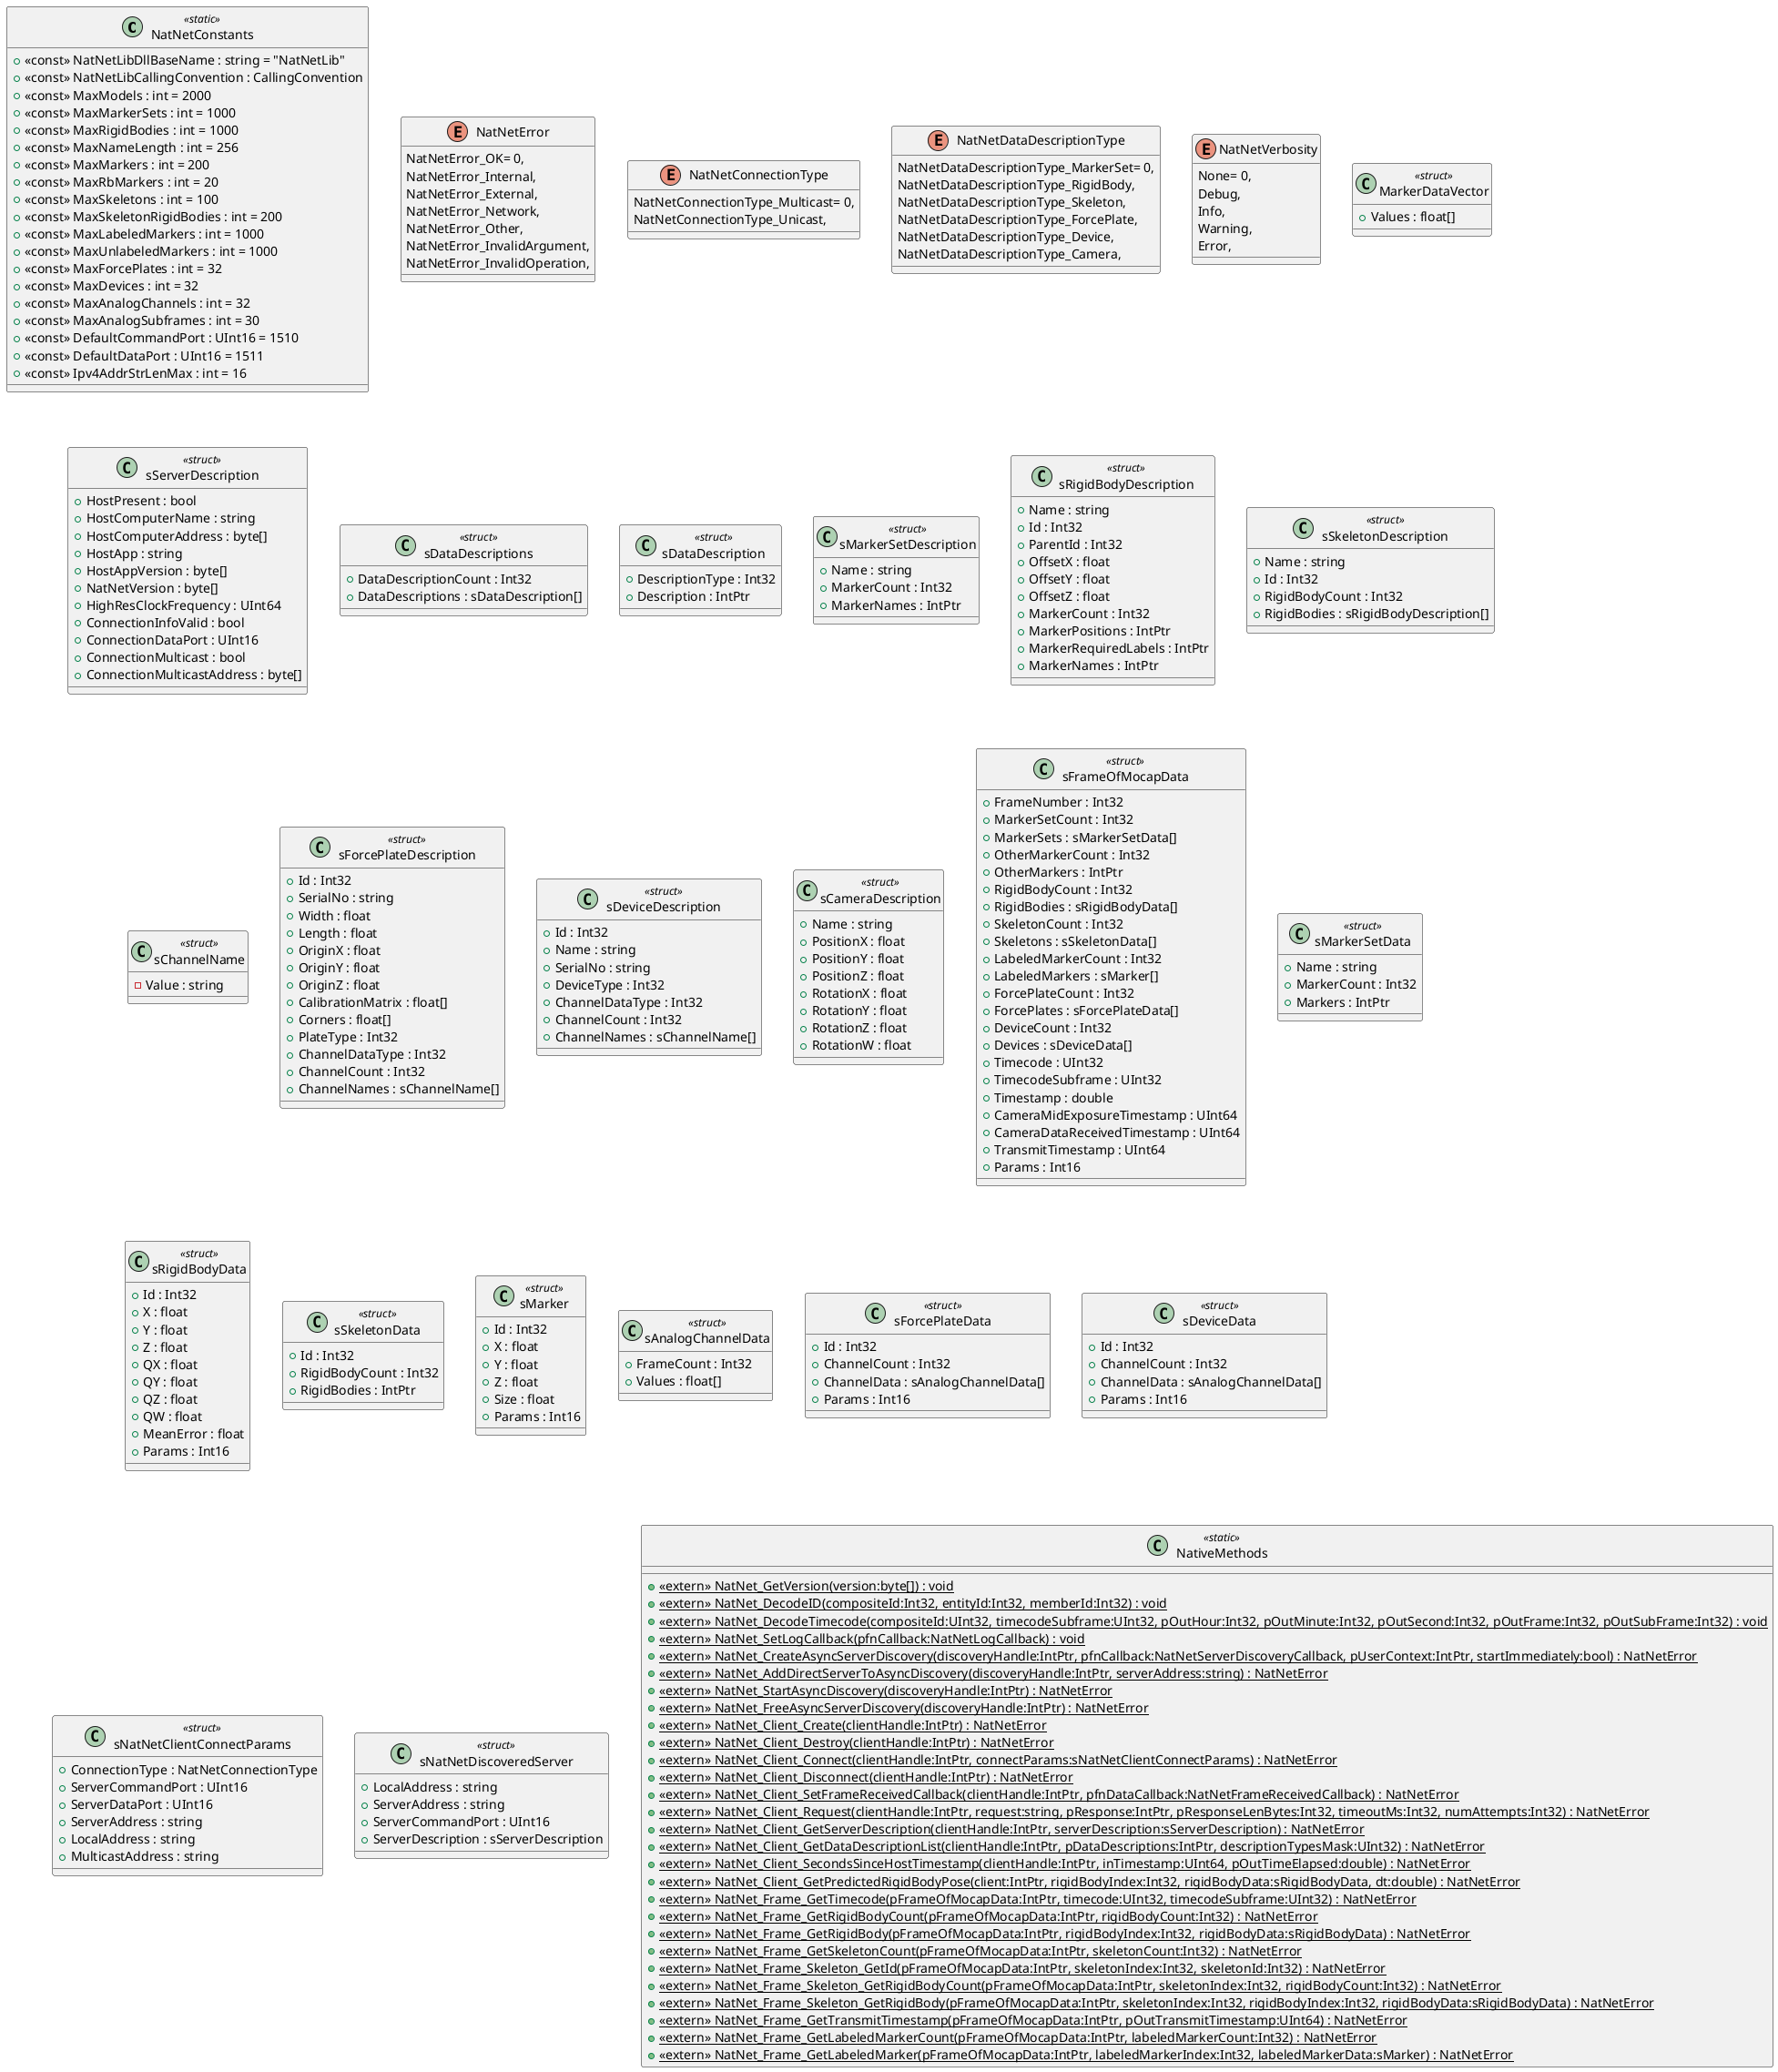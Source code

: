 @startuml
class NatNetConstants <<static>> {
    + <<const>> NatNetLibDllBaseName : string = "NatNetLib"
    + <<const>> NatNetLibCallingConvention : CallingConvention
    + <<const>> MaxModels : int = 2000
    + <<const>> MaxMarkerSets : int = 1000
    + <<const>> MaxRigidBodies : int = 1000
    + <<const>> MaxNameLength : int = 256
    + <<const>> MaxMarkers : int = 200
    + <<const>> MaxRbMarkers : int = 20
    + <<const>> MaxSkeletons : int = 100
    + <<const>> MaxSkeletonRigidBodies : int = 200
    + <<const>> MaxLabeledMarkers : int = 1000
    + <<const>> MaxUnlabeledMarkers : int = 1000
    + <<const>> MaxForcePlates : int = 32
    + <<const>> MaxDevices : int = 32
    + <<const>> MaxAnalogChannels : int = 32
    + <<const>> MaxAnalogSubframes : int = 30
    + <<const>> DefaultCommandPort : UInt16 = 1510
    + <<const>> DefaultDataPort : UInt16 = 1511
    + <<const>> Ipv4AddrStrLenMax : int = 16
}
enum NatNetError {
    NatNetError_OK= 0,
    NatNetError_Internal,
    NatNetError_External,
    NatNetError_Network,
    NatNetError_Other,
    NatNetError_InvalidArgument,
    NatNetError_InvalidOperation,
}
enum NatNetConnectionType {
    NatNetConnectionType_Multicast= 0,
    NatNetConnectionType_Unicast,
}
enum NatNetDataDescriptionType {
    NatNetDataDescriptionType_MarkerSet= 0,
    NatNetDataDescriptionType_RigidBody,
    NatNetDataDescriptionType_Skeleton,
    NatNetDataDescriptionType_ForcePlate,
    NatNetDataDescriptionType_Device,
    NatNetDataDescriptionType_Camera,
}
enum NatNetVerbosity {
    None= 0,
    Debug,
    Info,
    Warning,
    Error,
}
class MarkerDataVector <<struct>> {
    + Values : float[]
}
class sServerDescription <<struct>> {
    + HostPresent : bool
    + HostComputerName : string
    + HostComputerAddress : byte[]
    + HostApp : string
    + HostAppVersion : byte[]
    + NatNetVersion : byte[]
    + HighResClockFrequency : UInt64
    + ConnectionInfoValid : bool
    + ConnectionDataPort : UInt16
    + ConnectionMulticast : bool
    + ConnectionMulticastAddress : byte[]
}
class sDataDescriptions <<struct>> {
    + DataDescriptionCount : Int32
    + DataDescriptions : sDataDescription[]
}
class sDataDescription <<struct>> {
    + DescriptionType : Int32
    + Description : IntPtr
}
class sMarkerSetDescription <<struct>> {
    + Name : string
    + MarkerCount : Int32
    + MarkerNames : IntPtr
}
class sRigidBodyDescription <<struct>> {
    + Name : string
    + Id : Int32
    + ParentId : Int32
    + OffsetX : float
    + OffsetY : float
    + OffsetZ : float
    + MarkerCount : Int32
    + MarkerPositions : IntPtr
    + MarkerRequiredLabels : IntPtr
    + MarkerNames : IntPtr
}
class sSkeletonDescription <<struct>> {
    + Name : string
    + Id : Int32
    + RigidBodyCount : Int32
    + RigidBodies : sRigidBodyDescription[]
}
class sChannelName <<struct>> {
    - Value : string
}
class sForcePlateDescription <<struct>> {
    + Id : Int32
    + SerialNo : string
    + Width : float
    + Length : float
    + OriginX : float
    + OriginY : float
    + OriginZ : float
    + CalibrationMatrix : float[]
    + Corners : float[]
    + PlateType : Int32
    + ChannelDataType : Int32
    + ChannelCount : Int32
    + ChannelNames : sChannelName[]
}
class sDeviceDescription <<struct>> {
    + Id : Int32
    + Name : string
    + SerialNo : string
    + DeviceType : Int32
    + ChannelDataType : Int32
    + ChannelCount : Int32
    + ChannelNames : sChannelName[]
}
class sCameraDescription <<struct>> {
    + Name : string
    + PositionX : float
    + PositionY : float
    + PositionZ : float
    + RotationX : float
    + RotationY : float
    + RotationZ : float
    + RotationW : float
}
class sFrameOfMocapData <<struct>> {
    + FrameNumber : Int32
    + MarkerSetCount : Int32
    + MarkerSets : sMarkerSetData[]
    + OtherMarkerCount : Int32
    + OtherMarkers : IntPtr
    + RigidBodyCount : Int32
    + RigidBodies : sRigidBodyData[]
    + SkeletonCount : Int32
    + Skeletons : sSkeletonData[]
    + LabeledMarkerCount : Int32
    + LabeledMarkers : sMarker[]
    + ForcePlateCount : Int32
    + ForcePlates : sForcePlateData[]
    + DeviceCount : Int32
    + Devices : sDeviceData[]
    + Timecode : UInt32
    + TimecodeSubframe : UInt32
    + Timestamp : double
    + CameraMidExposureTimestamp : UInt64
    + CameraDataReceivedTimestamp : UInt64
    + TransmitTimestamp : UInt64
    + Params : Int16
}
class sMarkerSetData <<struct>> {
    + Name : string
    + MarkerCount : Int32
    + Markers : IntPtr
}
class sRigidBodyData <<struct>> {
    + Id : Int32
    + X : float
    + Y : float
    + Z : float
    + QX : float
    + QY : float
    + QZ : float
    + QW : float
    + MeanError : float
    + Params : Int16
}
class sSkeletonData <<struct>> {
    + Id : Int32
    + RigidBodyCount : Int32
    + RigidBodies : IntPtr
}
class sMarker <<struct>> {
    + Id : Int32
    + X : float
    + Y : float
    + Z : float
    + Size : float
    + Params : Int16
}
class sAnalogChannelData <<struct>> {
    + FrameCount : Int32
    + Values : float[]
}
class sForcePlateData <<struct>> {
    + Id : Int32
    + ChannelCount : Int32
    + ChannelData : sAnalogChannelData[]
    + Params : Int16
}
class sDeviceData <<struct>> {
    + Id : Int32
    + ChannelCount : Int32
    + ChannelData : sAnalogChannelData[]
    + Params : Int16
}
class sNatNetClientConnectParams <<struct>> {
    + ConnectionType : NatNetConnectionType
    + ServerCommandPort : UInt16
    + ServerDataPort : UInt16
    + ServerAddress : string
    + LocalAddress : string
    + MulticastAddress : string
}
class sNatNetDiscoveredServer <<struct>> {
    + LocalAddress : string
    + ServerAddress : string
    + ServerCommandPort : UInt16
    + ServerDescription : sServerDescription
}
class NativeMethods <<static>> {
    + {static} <<extern>> NatNet_GetVersion(version:byte[]) : void
    + {static} <<extern>> NatNet_DecodeID(compositeId:Int32, entityId:Int32, memberId:Int32) : void
    + {static} <<extern>> NatNet_DecodeTimecode(compositeId:UInt32, timecodeSubframe:UInt32, pOutHour:Int32, pOutMinute:Int32, pOutSecond:Int32, pOutFrame:Int32, pOutSubFrame:Int32) : void
    + {static} <<extern>> NatNet_SetLogCallback(pfnCallback:NatNetLogCallback) : void
    + {static} <<extern>> NatNet_CreateAsyncServerDiscovery(discoveryHandle:IntPtr, pfnCallback:NatNetServerDiscoveryCallback, pUserContext:IntPtr, startImmediately:bool) : NatNetError
    + {static} <<extern>> NatNet_AddDirectServerToAsyncDiscovery(discoveryHandle:IntPtr, serverAddress:string) : NatNetError
    + {static} <<extern>> NatNet_StartAsyncDiscovery(discoveryHandle:IntPtr) : NatNetError
    + {static} <<extern>> NatNet_FreeAsyncServerDiscovery(discoveryHandle:IntPtr) : NatNetError
    + {static} <<extern>> NatNet_Client_Create(clientHandle:IntPtr) : NatNetError
    + {static} <<extern>> NatNet_Client_Destroy(clientHandle:IntPtr) : NatNetError
    + {static} <<extern>> NatNet_Client_Connect(clientHandle:IntPtr, connectParams:sNatNetClientConnectParams) : NatNetError
    + {static} <<extern>> NatNet_Client_Disconnect(clientHandle:IntPtr) : NatNetError
    + {static} <<extern>> NatNet_Client_SetFrameReceivedCallback(clientHandle:IntPtr, pfnDataCallback:NatNetFrameReceivedCallback) : NatNetError
    + {static} <<extern>> NatNet_Client_Request(clientHandle:IntPtr, request:string, pResponse:IntPtr, pResponseLenBytes:Int32, timeoutMs:Int32, numAttempts:Int32) : NatNetError
    + {static} <<extern>> NatNet_Client_GetServerDescription(clientHandle:IntPtr, serverDescription:sServerDescription) : NatNetError
    + {static} <<extern>> NatNet_Client_GetDataDescriptionList(clientHandle:IntPtr, pDataDescriptions:IntPtr, descriptionTypesMask:UInt32) : NatNetError
    + {static} <<extern>> NatNet_Client_SecondsSinceHostTimestamp(clientHandle:IntPtr, inTimestamp:UInt64, pOutTimeElapsed:double) : NatNetError
    + {static} <<extern>> NatNet_Client_GetPredictedRigidBodyPose(client:IntPtr, rigidBodyIndex:Int32, rigidBodyData:sRigidBodyData, dt:double) : NatNetError
    + {static} <<extern>> NatNet_Frame_GetTimecode(pFrameOfMocapData:IntPtr, timecode:UInt32, timecodeSubframe:UInt32) : NatNetError
    + {static} <<extern>> NatNet_Frame_GetRigidBodyCount(pFrameOfMocapData:IntPtr, rigidBodyCount:Int32) : NatNetError
    + {static} <<extern>> NatNet_Frame_GetRigidBody(pFrameOfMocapData:IntPtr, rigidBodyIndex:Int32, rigidBodyData:sRigidBodyData) : NatNetError
    + {static} <<extern>> NatNet_Frame_GetSkeletonCount(pFrameOfMocapData:IntPtr, skeletonCount:Int32) : NatNetError
    + {static} <<extern>> NatNet_Frame_Skeleton_GetId(pFrameOfMocapData:IntPtr, skeletonIndex:Int32, skeletonId:Int32) : NatNetError
    + {static} <<extern>> NatNet_Frame_Skeleton_GetRigidBodyCount(pFrameOfMocapData:IntPtr, skeletonIndex:Int32, rigidBodyCount:Int32) : NatNetError
    + {static} <<extern>> NatNet_Frame_Skeleton_GetRigidBody(pFrameOfMocapData:IntPtr, skeletonIndex:Int32, rigidBodyIndex:Int32, rigidBodyData:sRigidBodyData) : NatNetError
    + {static} <<extern>> NatNet_Frame_GetTransmitTimestamp(pFrameOfMocapData:IntPtr, pOutTransmitTimestamp:UInt64) : NatNetError
    + {static} <<extern>> NatNet_Frame_GetLabeledMarkerCount(pFrameOfMocapData:IntPtr, labeledMarkerCount:Int32) : NatNetError
    + {static} <<extern>> NatNet_Frame_GetLabeledMarker(pFrameOfMocapData:IntPtr, labeledMarkerIndex:Int32, labeledMarkerData:sMarker) : NatNetError
}
@enduml
